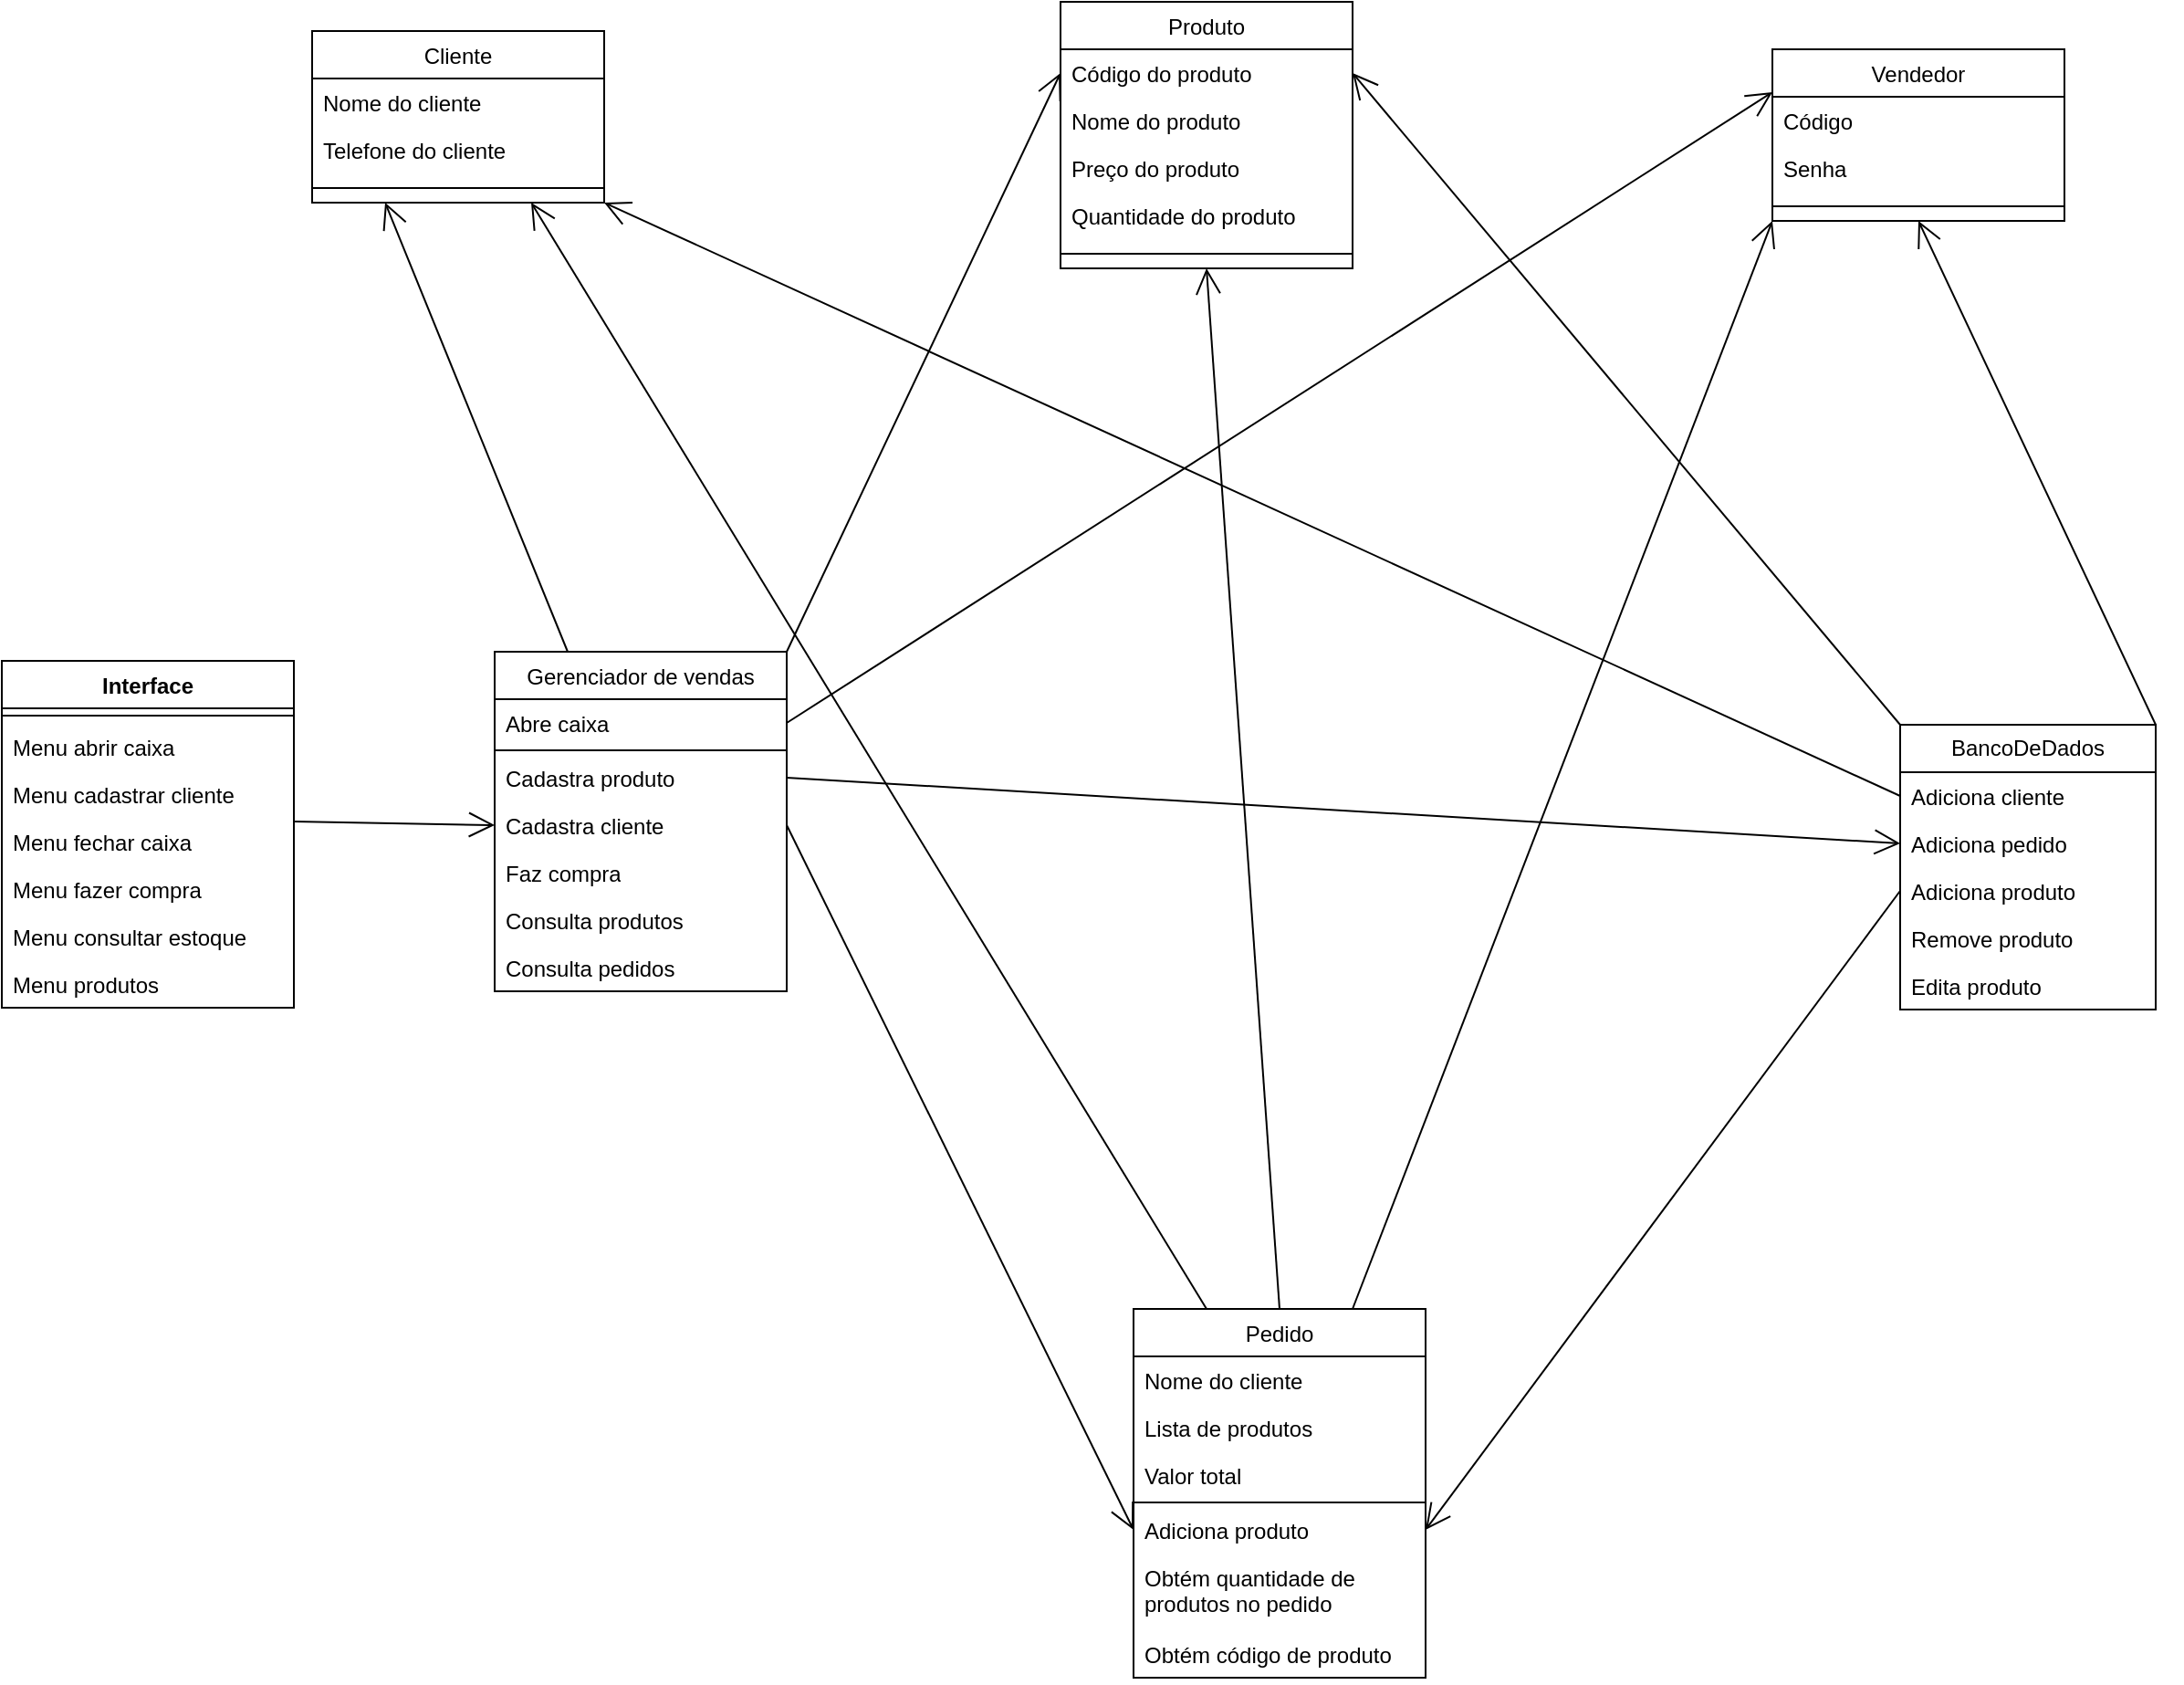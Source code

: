 <mxfile version="24.8.4">
  <diagram name="Página-1" id="IokENeqfcZ8Z3EMQ2jjL">
    <mxGraphModel dx="1434" dy="780" grid="1" gridSize="10" guides="1" tooltips="1" connect="1" arrows="1" fold="1" page="1" pageScale="1" pageWidth="827" pageHeight="1169" math="0" shadow="0">
      <root>
        <mxCell id="0" />
        <mxCell id="1" parent="0" />
        <mxCell id="1_fNYgQ6_xFXtblxYXV3-13" value="" style="endArrow=open;endFill=1;endSize=12;html=1;rounded=0;entryX=0;entryY=0.5;entryDx=0;entryDy=0;exitX=1;exitY=0.5;exitDx=0;exitDy=0;" parent="1" target="1_fNYgQ6_xFXtblxYXV3-60" edge="1">
          <mxGeometry width="160" relative="1" as="geometry">
            <mxPoint x="180" y="483" as="sourcePoint" />
            <mxPoint x="340" y="469.5" as="targetPoint" />
          </mxGeometry>
        </mxCell>
        <mxCell id="1_fNYgQ6_xFXtblxYXV3-25" value="&lt;span style=&quot;font-weight: normal;&quot;&gt;Produto&lt;/span&gt;" style="swimlane;fontStyle=1;align=center;verticalAlign=top;childLayout=stackLayout;horizontal=1;startSize=26;horizontalStack=0;resizeParent=1;resizeParentMax=0;resizeLast=0;collapsible=1;marginBottom=0;whiteSpace=wrap;html=1;" parent="1" vertex="1">
          <mxGeometry x="600" y="34" width="160" height="146" as="geometry" />
        </mxCell>
        <mxCell id="1_fNYgQ6_xFXtblxYXV3-26" value="Código do produto" style="text;strokeColor=none;fillColor=none;align=left;verticalAlign=top;spacingLeft=4;spacingRight=4;overflow=hidden;rotatable=0;points=[[0,0.5],[1,0.5]];portConstraint=eastwest;whiteSpace=wrap;html=1;" parent="1_fNYgQ6_xFXtblxYXV3-25" vertex="1">
          <mxGeometry y="26" width="160" height="26" as="geometry" />
        </mxCell>
        <mxCell id="1_fNYgQ6_xFXtblxYXV3-29" value="Nome do produto" style="text;strokeColor=none;fillColor=none;align=left;verticalAlign=top;spacingLeft=4;spacingRight=4;overflow=hidden;rotatable=0;points=[[0,0.5],[1,0.5]];portConstraint=eastwest;whiteSpace=wrap;html=1;" parent="1_fNYgQ6_xFXtblxYXV3-25" vertex="1">
          <mxGeometry y="52" width="160" height="26" as="geometry" />
        </mxCell>
        <mxCell id="1_fNYgQ6_xFXtblxYXV3-30" value="Preço do produto" style="text;strokeColor=none;fillColor=none;align=left;verticalAlign=top;spacingLeft=4;spacingRight=4;overflow=hidden;rotatable=0;points=[[0,0.5],[1,0.5]];portConstraint=eastwest;whiteSpace=wrap;html=1;" parent="1_fNYgQ6_xFXtblxYXV3-25" vertex="1">
          <mxGeometry y="78" width="160" height="26" as="geometry" />
        </mxCell>
        <mxCell id="1_fNYgQ6_xFXtblxYXV3-32" value="Quantidade do produto" style="text;strokeColor=none;fillColor=none;align=left;verticalAlign=top;spacingLeft=4;spacingRight=4;overflow=hidden;rotatable=0;points=[[0,0.5],[1,0.5]];portConstraint=eastwest;whiteSpace=wrap;html=1;" parent="1_fNYgQ6_xFXtblxYXV3-25" vertex="1">
          <mxGeometry y="104" width="160" height="26" as="geometry" />
        </mxCell>
        <mxCell id="1_fNYgQ6_xFXtblxYXV3-27" value="" style="line;strokeWidth=1;fillColor=none;align=left;verticalAlign=middle;spacingTop=-1;spacingLeft=3;spacingRight=3;rotatable=0;labelPosition=right;points=[];portConstraint=eastwest;strokeColor=inherit;" parent="1_fNYgQ6_xFXtblxYXV3-25" vertex="1">
          <mxGeometry y="130" width="160" height="16" as="geometry" />
        </mxCell>
        <mxCell id="1_fNYgQ6_xFXtblxYXV3-33" value="&lt;span style=&quot;font-weight: normal;&quot;&gt;Cliente&lt;/span&gt;" style="swimlane;fontStyle=1;align=center;verticalAlign=top;childLayout=stackLayout;horizontal=1;startSize=26;horizontalStack=0;resizeParent=1;resizeParentMax=0;resizeLast=0;collapsible=1;marginBottom=0;whiteSpace=wrap;html=1;" parent="1" vertex="1">
          <mxGeometry x="190" y="50" width="160" height="94" as="geometry" />
        </mxCell>
        <mxCell id="1_fNYgQ6_xFXtblxYXV3-35" value="Nome do cliente" style="text;strokeColor=none;fillColor=none;align=left;verticalAlign=top;spacingLeft=4;spacingRight=4;overflow=hidden;rotatable=0;points=[[0,0.5],[1,0.5]];portConstraint=eastwest;whiteSpace=wrap;html=1;" parent="1_fNYgQ6_xFXtblxYXV3-33" vertex="1">
          <mxGeometry y="26" width="160" height="26" as="geometry" />
        </mxCell>
        <mxCell id="1_fNYgQ6_xFXtblxYXV3-36" value="Telefone do cliente" style="text;strokeColor=none;fillColor=none;align=left;verticalAlign=top;spacingLeft=4;spacingRight=4;overflow=hidden;rotatable=0;points=[[0,0.5],[1,0.5]];portConstraint=eastwest;whiteSpace=wrap;html=1;" parent="1_fNYgQ6_xFXtblxYXV3-33" vertex="1">
          <mxGeometry y="52" width="160" height="26" as="geometry" />
        </mxCell>
        <mxCell id="1_fNYgQ6_xFXtblxYXV3-38" value="" style="line;strokeWidth=1;fillColor=none;align=left;verticalAlign=middle;spacingTop=-1;spacingLeft=3;spacingRight=3;rotatable=0;labelPosition=right;points=[];portConstraint=eastwest;strokeColor=inherit;" parent="1_fNYgQ6_xFXtblxYXV3-33" vertex="1">
          <mxGeometry y="78" width="160" height="16" as="geometry" />
        </mxCell>
        <mxCell id="1_fNYgQ6_xFXtblxYXV3-39" value="BancoDeDados" style="swimlane;fontStyle=0;childLayout=stackLayout;horizontal=1;startSize=26;fillColor=none;horizontalStack=0;resizeParent=1;resizeParentMax=0;resizeLast=0;collapsible=1;marginBottom=0;whiteSpace=wrap;html=1;" parent="1" vertex="1">
          <mxGeometry x="1060" y="430" width="140" height="156" as="geometry" />
        </mxCell>
        <mxCell id="1_fNYgQ6_xFXtblxYXV3-40" value="Adiciona cliente" style="text;strokeColor=none;fillColor=none;align=left;verticalAlign=top;spacingLeft=4;spacingRight=4;overflow=hidden;rotatable=0;points=[[0,0.5],[1,0.5]];portConstraint=eastwest;whiteSpace=wrap;html=1;" parent="1_fNYgQ6_xFXtblxYXV3-39" vertex="1">
          <mxGeometry y="26" width="140" height="26" as="geometry" />
        </mxCell>
        <mxCell id="1_fNYgQ6_xFXtblxYXV3-44" value="Adiciona pedido" style="text;strokeColor=none;fillColor=none;align=left;verticalAlign=top;spacingLeft=4;spacingRight=4;overflow=hidden;rotatable=0;points=[[0,0.5],[1,0.5]];portConstraint=eastwest;whiteSpace=wrap;html=1;" parent="1_fNYgQ6_xFXtblxYXV3-39" vertex="1">
          <mxGeometry y="52" width="140" height="26" as="geometry" />
        </mxCell>
        <mxCell id="1_fNYgQ6_xFXtblxYXV3-41" value="Adiciona produto" style="text;strokeColor=none;fillColor=none;align=left;verticalAlign=top;spacingLeft=4;spacingRight=4;overflow=hidden;rotatable=0;points=[[0,0.5],[1,0.5]];portConstraint=eastwest;whiteSpace=wrap;html=1;" parent="1_fNYgQ6_xFXtblxYXV3-39" vertex="1">
          <mxGeometry y="78" width="140" height="26" as="geometry" />
        </mxCell>
        <mxCell id="1_fNYgQ6_xFXtblxYXV3-42" value="Remove produto" style="text;strokeColor=none;fillColor=none;align=left;verticalAlign=top;spacingLeft=4;spacingRight=4;overflow=hidden;rotatable=0;points=[[0,0.5],[1,0.5]];portConstraint=eastwest;whiteSpace=wrap;html=1;" parent="1_fNYgQ6_xFXtblxYXV3-39" vertex="1">
          <mxGeometry y="104" width="140" height="26" as="geometry" />
        </mxCell>
        <mxCell id="1_fNYgQ6_xFXtblxYXV3-43" value="Edita produto" style="text;strokeColor=none;fillColor=none;align=left;verticalAlign=top;spacingLeft=4;spacingRight=4;overflow=hidden;rotatable=0;points=[[0,0.5],[1,0.5]];portConstraint=eastwest;whiteSpace=wrap;html=1;" parent="1_fNYgQ6_xFXtblxYXV3-39" vertex="1">
          <mxGeometry y="130" width="140" height="26" as="geometry" />
        </mxCell>
        <mxCell id="1_fNYgQ6_xFXtblxYXV3-53" value="&lt;span style=&quot;font-weight: normal;&quot;&gt;Gerenciador de vendas&lt;/span&gt;" style="swimlane;fontStyle=1;align=center;verticalAlign=top;childLayout=stackLayout;horizontal=1;startSize=26;horizontalStack=0;resizeParent=1;resizeParentMax=0;resizeLast=0;collapsible=1;marginBottom=0;whiteSpace=wrap;html=1;" parent="1" vertex="1">
          <mxGeometry x="290" y="390" width="160" height="186" as="geometry" />
        </mxCell>
        <mxCell id="1_fNYgQ6_xFXtblxYXV3-56" value="Abre caixa" style="text;strokeColor=none;fillColor=none;align=left;verticalAlign=top;spacingLeft=4;spacingRight=4;overflow=hidden;rotatable=0;points=[[0,0.5],[1,0.5]];portConstraint=eastwest;whiteSpace=wrap;html=1;" parent="1_fNYgQ6_xFXtblxYXV3-53" vertex="1">
          <mxGeometry y="26" width="160" height="26" as="geometry" />
        </mxCell>
        <mxCell id="1_fNYgQ6_xFXtblxYXV3-55" value="" style="line;strokeWidth=1;fillColor=none;align=left;verticalAlign=middle;spacingTop=-1;spacingLeft=3;spacingRight=3;rotatable=0;labelPosition=right;points=[];portConstraint=eastwest;strokeColor=inherit;" parent="1_fNYgQ6_xFXtblxYXV3-53" vertex="1">
          <mxGeometry y="52" width="160" height="4" as="geometry" />
        </mxCell>
        <mxCell id="1_fNYgQ6_xFXtblxYXV3-58" value="Cadastra produto" style="text;strokeColor=none;fillColor=none;align=left;verticalAlign=top;spacingLeft=4;spacingRight=4;overflow=hidden;rotatable=0;points=[[0,0.5],[1,0.5]];portConstraint=eastwest;whiteSpace=wrap;html=1;" parent="1_fNYgQ6_xFXtblxYXV3-53" vertex="1">
          <mxGeometry y="56" width="160" height="26" as="geometry" />
        </mxCell>
        <mxCell id="1_fNYgQ6_xFXtblxYXV3-60" value="Cadastra cliente" style="text;strokeColor=none;fillColor=none;align=left;verticalAlign=top;spacingLeft=4;spacingRight=4;overflow=hidden;rotatable=0;points=[[0,0.5],[1,0.5]];portConstraint=eastwest;whiteSpace=wrap;html=1;" parent="1_fNYgQ6_xFXtblxYXV3-53" vertex="1">
          <mxGeometry y="82" width="160" height="26" as="geometry" />
        </mxCell>
        <mxCell id="1_fNYgQ6_xFXtblxYXV3-72" value="Faz compra" style="text;strokeColor=none;fillColor=none;align=left;verticalAlign=top;spacingLeft=4;spacingRight=4;overflow=hidden;rotatable=0;points=[[0,0.5],[1,0.5]];portConstraint=eastwest;whiteSpace=wrap;html=1;" parent="1_fNYgQ6_xFXtblxYXV3-53" vertex="1">
          <mxGeometry y="108" width="160" height="26" as="geometry" />
        </mxCell>
        <mxCell id="1_fNYgQ6_xFXtblxYXV3-45" value="Consulta produtos" style="text;strokeColor=none;fillColor=none;align=left;verticalAlign=top;spacingLeft=4;spacingRight=4;overflow=hidden;rotatable=0;points=[[0,0.5],[1,0.5]];portConstraint=eastwest;whiteSpace=wrap;html=1;" parent="1_fNYgQ6_xFXtblxYXV3-53" vertex="1">
          <mxGeometry y="134" width="160" height="26" as="geometry" />
        </mxCell>
        <mxCell id="1_fNYgQ6_xFXtblxYXV3-73" value="Consulta pedidos" style="text;strokeColor=none;fillColor=none;align=left;verticalAlign=top;spacingLeft=4;spacingRight=4;overflow=hidden;rotatable=0;points=[[0,0.5],[1,0.5]];portConstraint=eastwest;whiteSpace=wrap;html=1;" parent="1_fNYgQ6_xFXtblxYXV3-53" vertex="1">
          <mxGeometry y="160" width="160" height="26" as="geometry" />
        </mxCell>
        <mxCell id="1_fNYgQ6_xFXtblxYXV3-74" value="&lt;span style=&quot;font-weight: 400;&quot;&gt;Pedido&lt;/span&gt;" style="swimlane;fontStyle=1;align=center;verticalAlign=top;childLayout=stackLayout;horizontal=1;startSize=26;horizontalStack=0;resizeParent=1;resizeParentMax=0;resizeLast=0;collapsible=1;marginBottom=0;whiteSpace=wrap;html=1;" parent="1" vertex="1">
          <mxGeometry x="640" y="750" width="160" height="202" as="geometry" />
        </mxCell>
        <mxCell id="1_fNYgQ6_xFXtblxYXV3-75" value="Nome do cliente" style="text;strokeColor=none;fillColor=none;align=left;verticalAlign=top;spacingLeft=4;spacingRight=4;overflow=hidden;rotatable=0;points=[[0,0.5],[1,0.5]];portConstraint=eastwest;whiteSpace=wrap;html=1;" parent="1_fNYgQ6_xFXtblxYXV3-74" vertex="1">
          <mxGeometry y="26" width="160" height="26" as="geometry" />
        </mxCell>
        <mxCell id="1_fNYgQ6_xFXtblxYXV3-82" value="Lista de produtos" style="text;strokeColor=none;fillColor=none;align=left;verticalAlign=top;spacingLeft=4;spacingRight=4;overflow=hidden;rotatable=0;points=[[0,0.5],[1,0.5]];portConstraint=eastwest;whiteSpace=wrap;html=1;" parent="1_fNYgQ6_xFXtblxYXV3-74" vertex="1">
          <mxGeometry y="52" width="160" height="26" as="geometry" />
        </mxCell>
        <mxCell id="1_fNYgQ6_xFXtblxYXV3-85" value="Valor total" style="text;strokeColor=none;fillColor=none;align=left;verticalAlign=top;spacingLeft=4;spacingRight=4;overflow=hidden;rotatable=0;points=[[0,0.5],[1,0.5]];portConstraint=eastwest;whiteSpace=wrap;html=1;" parent="1_fNYgQ6_xFXtblxYXV3-74" vertex="1">
          <mxGeometry y="78" width="160" height="26" as="geometry" />
        </mxCell>
        <mxCell id="1_fNYgQ6_xFXtblxYXV3-76" value="" style="line;strokeWidth=1;fillColor=none;align=left;verticalAlign=middle;spacingTop=-1;spacingLeft=3;spacingRight=3;rotatable=0;labelPosition=right;points=[];portConstraint=eastwest;strokeColor=inherit;" parent="1_fNYgQ6_xFXtblxYXV3-74" vertex="1">
          <mxGeometry y="104" width="160" height="4" as="geometry" />
        </mxCell>
        <mxCell id="1_fNYgQ6_xFXtblxYXV3-79" value="Adiciona produto" style="text;strokeColor=none;fillColor=none;align=left;verticalAlign=top;spacingLeft=4;spacingRight=4;overflow=hidden;rotatable=0;points=[[0,0.5],[1,0.5]];portConstraint=eastwest;whiteSpace=wrap;html=1;" parent="1_fNYgQ6_xFXtblxYXV3-74" vertex="1">
          <mxGeometry y="108" width="160" height="26" as="geometry" />
        </mxCell>
        <mxCell id="1_fNYgQ6_xFXtblxYXV3-77" value="Obtém quantidade de produtos no pedido" style="text;strokeColor=none;fillColor=none;align=left;verticalAlign=top;spacingLeft=4;spacingRight=4;overflow=hidden;rotatable=0;points=[[0,0.5],[1,0.5]];portConstraint=eastwest;whiteSpace=wrap;html=1;" parent="1_fNYgQ6_xFXtblxYXV3-74" vertex="1">
          <mxGeometry y="134" width="160" height="42" as="geometry" />
        </mxCell>
        <mxCell id="1_fNYgQ6_xFXtblxYXV3-78" value="Obtém código de produto" style="text;strokeColor=none;fillColor=none;align=left;verticalAlign=top;spacingLeft=4;spacingRight=4;overflow=hidden;rotatable=0;points=[[0,0.5],[1,0.5]];portConstraint=eastwest;whiteSpace=wrap;html=1;" parent="1_fNYgQ6_xFXtblxYXV3-74" vertex="1">
          <mxGeometry y="176" width="160" height="26" as="geometry" />
        </mxCell>
        <mxCell id="1_fNYgQ6_xFXtblxYXV3-83" value="" style="endArrow=open;endFill=1;endSize=12;html=1;rounded=0;entryX=0;entryY=0.5;entryDx=0;entryDy=0;exitX=1;exitY=0.5;exitDx=0;exitDy=0;" parent="1" source="1_fNYgQ6_xFXtblxYXV3-60" target="1_fNYgQ6_xFXtblxYXV3-79" edge="1">
          <mxGeometry width="160" relative="1" as="geometry">
            <mxPoint x="180" y="370" as="sourcePoint" />
            <mxPoint x="340" y="370" as="targetPoint" />
          </mxGeometry>
        </mxCell>
        <mxCell id="1_fNYgQ6_xFXtblxYXV3-91" value="&lt;span style=&quot;font-weight: normal;&quot;&gt;Vendedor&lt;/span&gt;" style="swimlane;fontStyle=1;align=center;verticalAlign=top;childLayout=stackLayout;horizontal=1;startSize=26;horizontalStack=0;resizeParent=1;resizeParentMax=0;resizeLast=0;collapsible=1;marginBottom=0;whiteSpace=wrap;html=1;" parent="1" vertex="1">
          <mxGeometry x="990" y="60" width="160" height="94" as="geometry" />
        </mxCell>
        <mxCell id="1_fNYgQ6_xFXtblxYXV3-92" value="Código" style="text;strokeColor=none;fillColor=none;align=left;verticalAlign=top;spacingLeft=4;spacingRight=4;overflow=hidden;rotatable=0;points=[[0,0.5],[1,0.5]];portConstraint=eastwest;whiteSpace=wrap;html=1;" parent="1_fNYgQ6_xFXtblxYXV3-91" vertex="1">
          <mxGeometry y="26" width="160" height="26" as="geometry" />
        </mxCell>
        <mxCell id="1_fNYgQ6_xFXtblxYXV3-93" value="Senha" style="text;strokeColor=none;fillColor=none;align=left;verticalAlign=top;spacingLeft=4;spacingRight=4;overflow=hidden;rotatable=0;points=[[0,0.5],[1,0.5]];portConstraint=eastwest;whiteSpace=wrap;html=1;" parent="1_fNYgQ6_xFXtblxYXV3-91" vertex="1">
          <mxGeometry y="52" width="160" height="26" as="geometry" />
        </mxCell>
        <mxCell id="1_fNYgQ6_xFXtblxYXV3-94" value="" style="line;strokeWidth=1;fillColor=none;align=left;verticalAlign=middle;spacingTop=-1;spacingLeft=3;spacingRight=3;rotatable=0;labelPosition=right;points=[];portConstraint=eastwest;strokeColor=inherit;" parent="1_fNYgQ6_xFXtblxYXV3-91" vertex="1">
          <mxGeometry y="78" width="160" height="16" as="geometry" />
        </mxCell>
        <mxCell id="1_fNYgQ6_xFXtblxYXV3-95" value="" style="endArrow=open;endFill=1;endSize=12;html=1;rounded=0;entryX=0;entryY=0.5;entryDx=0;entryDy=0;exitX=1;exitY=0;exitDx=0;exitDy=0;" parent="1" source="1_fNYgQ6_xFXtblxYXV3-53" target="1_fNYgQ6_xFXtblxYXV3-26" edge="1">
          <mxGeometry width="160" relative="1" as="geometry">
            <mxPoint x="490" y="290" as="sourcePoint" />
            <mxPoint x="670" y="463" as="targetPoint" />
          </mxGeometry>
        </mxCell>
        <mxCell id="1_fNYgQ6_xFXtblxYXV3-96" value="" style="endArrow=open;endFill=1;endSize=12;html=1;rounded=0;entryX=1;entryY=0.5;entryDx=0;entryDy=0;exitX=0;exitY=0;exitDx=0;exitDy=0;" parent="1" source="1_fNYgQ6_xFXtblxYXV3-39" target="1_fNYgQ6_xFXtblxYXV3-26" edge="1">
          <mxGeometry width="160" relative="1" as="geometry">
            <mxPoint x="800" y="246" as="sourcePoint" />
            <mxPoint x="980" y="419" as="targetPoint" />
          </mxGeometry>
        </mxCell>
        <mxCell id="1_fNYgQ6_xFXtblxYXV3-97" value="" style="endArrow=open;endFill=1;endSize=12;html=1;rounded=0;exitX=0.5;exitY=0;exitDx=0;exitDy=0;entryX=0.5;entryY=1;entryDx=0;entryDy=0;" parent="1" source="1_fNYgQ6_xFXtblxYXV3-74" target="1_fNYgQ6_xFXtblxYXV3-25" edge="1">
          <mxGeometry width="160" relative="1" as="geometry">
            <mxPoint x="680" y="530" as="sourcePoint" />
            <mxPoint x="700" y="250" as="targetPoint" />
          </mxGeometry>
        </mxCell>
        <mxCell id="1_fNYgQ6_xFXtblxYXV3-98" value="" style="endArrow=open;endFill=1;endSize=12;html=1;rounded=0;entryX=1;entryY=0.5;entryDx=0;entryDy=0;exitX=0;exitY=0.5;exitDx=0;exitDy=0;" parent="1" source="1_fNYgQ6_xFXtblxYXV3-41" target="1_fNYgQ6_xFXtblxYXV3-79" edge="1">
          <mxGeometry width="160" relative="1" as="geometry">
            <mxPoint x="910" y="440" as="sourcePoint" />
            <mxPoint x="760" y="730" as="targetPoint" />
          </mxGeometry>
        </mxCell>
        <mxCell id="1_fNYgQ6_xFXtblxYXV3-99" value="" style="endArrow=open;endFill=1;endSize=12;html=1;rounded=0;entryX=0.25;entryY=1;entryDx=0;entryDy=0;exitX=0.25;exitY=0;exitDx=0;exitDy=0;" parent="1" source="1_fNYgQ6_xFXtblxYXV3-53" target="1_fNYgQ6_xFXtblxYXV3-33" edge="1">
          <mxGeometry width="160" relative="1" as="geometry">
            <mxPoint x="380" y="360" as="sourcePoint" />
            <mxPoint x="680" y="513" as="targetPoint" />
          </mxGeometry>
        </mxCell>
        <mxCell id="1_fNYgQ6_xFXtblxYXV3-100" value="" style="endArrow=open;endFill=1;endSize=12;html=1;rounded=0;entryX=0.75;entryY=1;entryDx=0;entryDy=0;exitX=0.25;exitY=0;exitDx=0;exitDy=0;" parent="1" source="1_fNYgQ6_xFXtblxYXV3-74" target="1_fNYgQ6_xFXtblxYXV3-33" edge="1">
          <mxGeometry width="160" relative="1" as="geometry">
            <mxPoint x="510" y="340" as="sourcePoint" />
            <mxPoint x="740" y="649" as="targetPoint" />
          </mxGeometry>
        </mxCell>
        <mxCell id="1_fNYgQ6_xFXtblxYXV3-101" value="" style="endArrow=open;endFill=1;endSize=12;html=1;rounded=0;entryX=1;entryY=1;entryDx=0;entryDy=0;exitX=0;exitY=0.5;exitDx=0;exitDy=0;" parent="1" source="1_fNYgQ6_xFXtblxYXV3-40" target="1_fNYgQ6_xFXtblxYXV3-33" edge="1">
          <mxGeometry width="160" relative="1" as="geometry">
            <mxPoint x="520" y="280" as="sourcePoint" />
            <mxPoint x="700" y="453" as="targetPoint" />
          </mxGeometry>
        </mxCell>
        <mxCell id="1_fNYgQ6_xFXtblxYXV3-102" value="" style="endArrow=open;endFill=1;endSize=12;html=1;rounded=0;entryX=0;entryY=0.5;entryDx=0;entryDy=0;exitX=1;exitY=0.5;exitDx=0;exitDy=0;" parent="1" source="1_fNYgQ6_xFXtblxYXV3-58" target="1_fNYgQ6_xFXtblxYXV3-44" edge="1">
          <mxGeometry width="160" relative="1" as="geometry">
            <mxPoint x="490" y="427" as="sourcePoint" />
            <mxPoint x="680" y="600" as="targetPoint" />
          </mxGeometry>
        </mxCell>
        <mxCell id="1_fNYgQ6_xFXtblxYXV3-103" value="" style="endArrow=open;endFill=1;endSize=12;html=1;rounded=0;entryX=0;entryY=0.25;entryDx=0;entryDy=0;exitX=1;exitY=0.5;exitDx=0;exitDy=0;" parent="1" source="1_fNYgQ6_xFXtblxYXV3-56" target="1_fNYgQ6_xFXtblxYXV3-91" edge="1">
          <mxGeometry width="160" relative="1" as="geometry">
            <mxPoint x="470" y="390" as="sourcePoint" />
            <mxPoint x="750" y="414" as="targetPoint" />
          </mxGeometry>
        </mxCell>
        <mxCell id="1_fNYgQ6_xFXtblxYXV3-104" value="" style="endArrow=open;endFill=1;endSize=12;html=1;rounded=0;entryX=0.5;entryY=1;entryDx=0;entryDy=0;exitX=1;exitY=0;exitDx=0;exitDy=0;" parent="1" source="1_fNYgQ6_xFXtblxYXV3-39" target="1_fNYgQ6_xFXtblxYXV3-91" edge="1">
          <mxGeometry width="160" relative="1" as="geometry">
            <mxPoint x="600" y="516" as="sourcePoint" />
            <mxPoint x="780" y="689" as="targetPoint" />
          </mxGeometry>
        </mxCell>
        <mxCell id="1_fNYgQ6_xFXtblxYXV3-105" value="" style="endArrow=open;endFill=1;endSize=12;html=1;rounded=0;entryX=0;entryY=1;entryDx=0;entryDy=0;exitX=0.75;exitY=0;exitDx=0;exitDy=0;" parent="1" source="1_fNYgQ6_xFXtblxYXV3-74" target="1_fNYgQ6_xFXtblxYXV3-91" edge="1">
          <mxGeometry width="160" relative="1" as="geometry">
            <mxPoint x="1040" y="376" as="sourcePoint" />
            <mxPoint x="1010" y="244" as="targetPoint" />
          </mxGeometry>
        </mxCell>
        <mxCell id="eigLV38i5SHjXjXPlfT3-5" value="Interface" style="swimlane;fontStyle=1;align=center;verticalAlign=top;childLayout=stackLayout;horizontal=1;startSize=26;horizontalStack=0;resizeParent=1;resizeParentMax=0;resizeLast=0;collapsible=1;marginBottom=0;whiteSpace=wrap;html=1;" vertex="1" parent="1">
          <mxGeometry x="20" y="395" width="160" height="190" as="geometry" />
        </mxCell>
        <mxCell id="eigLV38i5SHjXjXPlfT3-7" value="" style="line;strokeWidth=1;fillColor=none;align=left;verticalAlign=middle;spacingTop=-1;spacingLeft=3;spacingRight=3;rotatable=0;labelPosition=right;points=[];portConstraint=eastwest;strokeColor=inherit;" vertex="1" parent="eigLV38i5SHjXjXPlfT3-5">
          <mxGeometry y="26" width="160" height="8" as="geometry" />
        </mxCell>
        <mxCell id="eigLV38i5SHjXjXPlfT3-15" value="Menu abrir caixa" style="text;strokeColor=none;fillColor=none;align=left;verticalAlign=top;spacingLeft=4;spacingRight=4;overflow=hidden;rotatable=0;points=[[0,0.5],[1,0.5]];portConstraint=eastwest;whiteSpace=wrap;html=1;" vertex="1" parent="eigLV38i5SHjXjXPlfT3-5">
          <mxGeometry y="34" width="160" height="26" as="geometry" />
        </mxCell>
        <mxCell id="eigLV38i5SHjXjXPlfT3-16" value="Menu cadastrar cliente" style="text;strokeColor=none;fillColor=none;align=left;verticalAlign=top;spacingLeft=4;spacingRight=4;overflow=hidden;rotatable=0;points=[[0,0.5],[1,0.5]];portConstraint=eastwest;whiteSpace=wrap;html=1;" vertex="1" parent="eigLV38i5SHjXjXPlfT3-5">
          <mxGeometry y="60" width="160" height="26" as="geometry" />
        </mxCell>
        <mxCell id="eigLV38i5SHjXjXPlfT3-20" value="Menu fechar caixa" style="text;strokeColor=none;fillColor=none;align=left;verticalAlign=top;spacingLeft=4;spacingRight=4;overflow=hidden;rotatable=0;points=[[0,0.5],[1,0.5]];portConstraint=eastwest;whiteSpace=wrap;html=1;" vertex="1" parent="eigLV38i5SHjXjXPlfT3-5">
          <mxGeometry y="86" width="160" height="26" as="geometry" />
        </mxCell>
        <mxCell id="eigLV38i5SHjXjXPlfT3-19" value="Menu fazer compra&amp;nbsp;" style="text;strokeColor=none;fillColor=none;align=left;verticalAlign=top;spacingLeft=4;spacingRight=4;overflow=hidden;rotatable=0;points=[[0,0.5],[1,0.5]];portConstraint=eastwest;whiteSpace=wrap;html=1;" vertex="1" parent="eigLV38i5SHjXjXPlfT3-5">
          <mxGeometry y="112" width="160" height="26" as="geometry" />
        </mxCell>
        <mxCell id="eigLV38i5SHjXjXPlfT3-18" value="Menu consultar estoque" style="text;strokeColor=none;fillColor=none;align=left;verticalAlign=top;spacingLeft=4;spacingRight=4;overflow=hidden;rotatable=0;points=[[0,0.5],[1,0.5]];portConstraint=eastwest;whiteSpace=wrap;html=1;" vertex="1" parent="eigLV38i5SHjXjXPlfT3-5">
          <mxGeometry y="138" width="160" height="26" as="geometry" />
        </mxCell>
        <mxCell id="eigLV38i5SHjXjXPlfT3-17" value="Menu produtos" style="text;strokeColor=none;fillColor=none;align=left;verticalAlign=top;spacingLeft=4;spacingRight=4;overflow=hidden;rotatable=0;points=[[0,0.5],[1,0.5]];portConstraint=eastwest;whiteSpace=wrap;html=1;" vertex="1" parent="eigLV38i5SHjXjXPlfT3-5">
          <mxGeometry y="164" width="160" height="26" as="geometry" />
        </mxCell>
      </root>
    </mxGraphModel>
  </diagram>
</mxfile>
